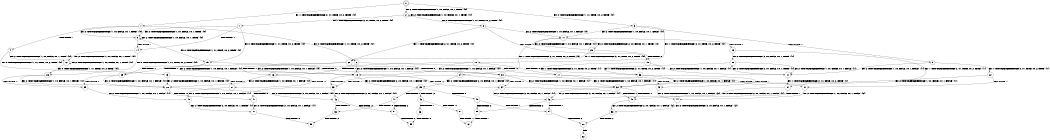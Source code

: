 digraph BCG {
size = "7, 10.5";
center = TRUE;
node [shape = circle];
0 [peripheries = 2];
0 -> 1 [label = "EX !1 !ATOMIC_EXCH_BRANCH (2, +1, TRUE, +0, 2, TRUE) !{0}"];
0 -> 2 [label = "EX !2 !ATOMIC_EXCH_BRANCH (1, +0, FALSE, +0, 1, TRUE) !{0}"];
0 -> 3 [label = "EX !0 !ATOMIC_EXCH_BRANCH (1, +1, TRUE, +0, 2, TRUE) !{0}"];
1 -> 4 [label = "TERMINATE !1"];
1 -> 5 [label = "EX !2 !ATOMIC_EXCH_BRANCH (1, +0, FALSE, +0, 1, TRUE) !{0}"];
1 -> 6 [label = "EX !0 !ATOMIC_EXCH_BRANCH (1, +1, TRUE, +0, 2, TRUE) !{0}"];
2 -> 7 [label = "EX !1 !ATOMIC_EXCH_BRANCH (2, +1, TRUE, +0, 2, TRUE) !{0}"];
2 -> 8 [label = "EX !0 !ATOMIC_EXCH_BRANCH (1, +1, TRUE, +0, 2, TRUE) !{0}"];
2 -> 2 [label = "EX !2 !ATOMIC_EXCH_BRANCH (1, +0, FALSE, +0, 1, TRUE) !{0}"];
3 -> 9 [label = "TERMINATE !0"];
3 -> 10 [label = "EX !1 !ATOMIC_EXCH_BRANCH (2, +1, TRUE, +0, 2, TRUE) !{0}"];
3 -> 11 [label = "EX !2 !ATOMIC_EXCH_BRANCH (1, +0, FALSE, +0, 1, FALSE) !{0}"];
4 -> 12 [label = "EX !2 !ATOMIC_EXCH_BRANCH (1, +0, FALSE, +0, 1, TRUE) !{0}"];
4 -> 13 [label = "EX !0 !ATOMIC_EXCH_BRANCH (1, +1, TRUE, +0, 2, TRUE) !{0}"];
5 -> 14 [label = "TERMINATE !1"];
5 -> 15 [label = "EX !0 !ATOMIC_EXCH_BRANCH (1, +1, TRUE, +0, 2, TRUE) !{0}"];
5 -> 5 [label = "EX !2 !ATOMIC_EXCH_BRANCH (1, +0, FALSE, +0, 1, TRUE) !{0}"];
6 -> 16 [label = "TERMINATE !1"];
6 -> 17 [label = "TERMINATE !0"];
6 -> 18 [label = "EX !2 !ATOMIC_EXCH_BRANCH (1, +0, FALSE, +0, 1, FALSE) !{0}"];
7 -> 14 [label = "TERMINATE !1"];
7 -> 15 [label = "EX !0 !ATOMIC_EXCH_BRANCH (1, +1, TRUE, +0, 2, TRUE) !{0}"];
7 -> 5 [label = "EX !2 !ATOMIC_EXCH_BRANCH (1, +0, FALSE, +0, 1, TRUE) !{0}"];
8 -> 19 [label = "TERMINATE !0"];
8 -> 20 [label = "EX !1 !ATOMIC_EXCH_BRANCH (2, +1, TRUE, +0, 2, TRUE) !{0}"];
8 -> 11 [label = "EX !2 !ATOMIC_EXCH_BRANCH (1, +0, FALSE, +0, 1, FALSE) !{0}"];
9 -> 21 [label = "EX !2 !ATOMIC_EXCH_BRANCH (1, +0, FALSE, +0, 1, FALSE) !{1}"];
9 -> 22 [label = "EX !1 !ATOMIC_EXCH_BRANCH (2, +1, TRUE, +0, 2, TRUE) !{1}"];
10 -> 16 [label = "TERMINATE !1"];
10 -> 17 [label = "TERMINATE !0"];
10 -> 18 [label = "EX !2 !ATOMIC_EXCH_BRANCH (1, +0, FALSE, +0, 1, FALSE) !{0}"];
11 -> 23 [label = "TERMINATE !0"];
11 -> 24 [label = "EX !1 !ATOMIC_EXCH_BRANCH (2, +1, TRUE, +0, 2, TRUE) !{0}"];
11 -> 25 [label = "EX !2 !ATOMIC_EXCH_BRANCH (2, +0, FALSE, +0, 1, TRUE) !{0}"];
12 -> 26 [label = "EX !0 !ATOMIC_EXCH_BRANCH (1, +1, TRUE, +0, 2, TRUE) !{0}"];
12 -> 12 [label = "EX !2 !ATOMIC_EXCH_BRANCH (1, +0, FALSE, +0, 1, TRUE) !{0}"];
13 -> 27 [label = "TERMINATE !0"];
13 -> 28 [label = "EX !2 !ATOMIC_EXCH_BRANCH (1, +0, FALSE, +0, 1, FALSE) !{0}"];
14 -> 26 [label = "EX !0 !ATOMIC_EXCH_BRANCH (1, +1, TRUE, +0, 2, TRUE) !{0}"];
14 -> 12 [label = "EX !2 !ATOMIC_EXCH_BRANCH (1, +0, FALSE, +0, 1, TRUE) !{0}"];
15 -> 29 [label = "TERMINATE !1"];
15 -> 30 [label = "TERMINATE !0"];
15 -> 18 [label = "EX !2 !ATOMIC_EXCH_BRANCH (1, +0, FALSE, +0, 1, FALSE) !{0}"];
16 -> 27 [label = "TERMINATE !0"];
16 -> 28 [label = "EX !2 !ATOMIC_EXCH_BRANCH (1, +0, FALSE, +0, 1, FALSE) !{0}"];
17 -> 31 [label = "TERMINATE !1"];
17 -> 32 [label = "EX !2 !ATOMIC_EXCH_BRANCH (1, +0, FALSE, +0, 1, FALSE) !{1}"];
18 -> 33 [label = "TERMINATE !1"];
18 -> 34 [label = "TERMINATE !0"];
18 -> 35 [label = "EX !2 !ATOMIC_EXCH_BRANCH (2, +0, FALSE, +0, 1, FALSE) !{0}"];
19 -> 36 [label = "EX !1 !ATOMIC_EXCH_BRANCH (2, +1, TRUE, +0, 2, TRUE) !{1}"];
19 -> 21 [label = "EX !2 !ATOMIC_EXCH_BRANCH (1, +0, FALSE, +0, 1, FALSE) !{1}"];
20 -> 29 [label = "TERMINATE !1"];
20 -> 30 [label = "TERMINATE !0"];
20 -> 18 [label = "EX !2 !ATOMIC_EXCH_BRANCH (1, +0, FALSE, +0, 1, FALSE) !{0}"];
21 -> 37 [label = "EX !1 !ATOMIC_EXCH_BRANCH (2, +1, TRUE, +0, 2, TRUE) !{1}"];
21 -> 38 [label = "EX !2 !ATOMIC_EXCH_BRANCH (2, +0, FALSE, +0, 1, TRUE) !{1}"];
22 -> 31 [label = "TERMINATE !1"];
22 -> 32 [label = "EX !2 !ATOMIC_EXCH_BRANCH (1, +0, FALSE, +0, 1, FALSE) !{1}"];
23 -> 37 [label = "EX !1 !ATOMIC_EXCH_BRANCH (2, +1, TRUE, +0, 2, TRUE) !{1}"];
23 -> 38 [label = "EX !2 !ATOMIC_EXCH_BRANCH (2, +0, FALSE, +0, 1, TRUE) !{1}"];
24 -> 33 [label = "TERMINATE !1"];
24 -> 34 [label = "TERMINATE !0"];
24 -> 35 [label = "EX !2 !ATOMIC_EXCH_BRANCH (2, +0, FALSE, +0, 1, FALSE) !{0}"];
25 -> 19 [label = "TERMINATE !0"];
25 -> 20 [label = "EX !1 !ATOMIC_EXCH_BRANCH (2, +1, TRUE, +0, 2, TRUE) !{0}"];
25 -> 11 [label = "EX !2 !ATOMIC_EXCH_BRANCH (1, +0, FALSE, +0, 1, FALSE) !{0}"];
26 -> 39 [label = "TERMINATE !0"];
26 -> 28 [label = "EX !2 !ATOMIC_EXCH_BRANCH (1, +0, FALSE, +0, 1, FALSE) !{0}"];
27 -> 40 [label = "EX !2 !ATOMIC_EXCH_BRANCH (1, +0, FALSE, +0, 1, FALSE) !{1}"];
28 -> 41 [label = "TERMINATE !0"];
28 -> 42 [label = "EX !2 !ATOMIC_EXCH_BRANCH (2, +0, FALSE, +0, 1, FALSE) !{0}"];
29 -> 39 [label = "TERMINATE !0"];
29 -> 28 [label = "EX !2 !ATOMIC_EXCH_BRANCH (1, +0, FALSE, +0, 1, FALSE) !{0}"];
30 -> 43 [label = "TERMINATE !1"];
30 -> 32 [label = "EX !2 !ATOMIC_EXCH_BRANCH (1, +0, FALSE, +0, 1, FALSE) !{1}"];
31 -> 44 [label = "EX !2 !ATOMIC_EXCH_BRANCH (1, +0, FALSE, +0, 1, FALSE) !{2}"];
32 -> 45 [label = "TERMINATE !1"];
32 -> 46 [label = "EX !2 !ATOMIC_EXCH_BRANCH (2, +0, FALSE, +0, 1, FALSE) !{1}"];
33 -> 41 [label = "TERMINATE !0"];
33 -> 42 [label = "EX !2 !ATOMIC_EXCH_BRANCH (2, +0, FALSE, +0, 1, FALSE) !{0}"];
34 -> 45 [label = "TERMINATE !1"];
34 -> 46 [label = "EX !2 !ATOMIC_EXCH_BRANCH (2, +0, FALSE, +0, 1, FALSE) !{1}"];
35 -> 47 [label = "TERMINATE !1"];
35 -> 48 [label = "TERMINATE !2"];
35 -> 49 [label = "TERMINATE !0"];
36 -> 43 [label = "TERMINATE !1"];
36 -> 32 [label = "EX !2 !ATOMIC_EXCH_BRANCH (1, +0, FALSE, +0, 1, FALSE) !{1}"];
37 -> 45 [label = "TERMINATE !1"];
37 -> 46 [label = "EX !2 !ATOMIC_EXCH_BRANCH (2, +0, FALSE, +0, 1, FALSE) !{1}"];
38 -> 36 [label = "EX !1 !ATOMIC_EXCH_BRANCH (2, +1, TRUE, +0, 2, TRUE) !{1}"];
38 -> 21 [label = "EX !2 !ATOMIC_EXCH_BRANCH (1, +0, FALSE, +0, 1, FALSE) !{1}"];
39 -> 40 [label = "EX !2 !ATOMIC_EXCH_BRANCH (1, +0, FALSE, +0, 1, FALSE) !{1}"];
40 -> 50 [label = "EX !2 !ATOMIC_EXCH_BRANCH (2, +0, FALSE, +0, 1, FALSE) !{1}"];
41 -> 50 [label = "EX !2 !ATOMIC_EXCH_BRANCH (2, +0, FALSE, +0, 1, FALSE) !{1}"];
42 -> 51 [label = "TERMINATE !2"];
42 -> 52 [label = "TERMINATE !0"];
43 -> 44 [label = "EX !2 !ATOMIC_EXCH_BRANCH (1, +0, FALSE, +0, 1, FALSE) !{2}"];
44 -> 53 [label = "EX !2 !ATOMIC_EXCH_BRANCH (2, +0, FALSE, +0, 1, FALSE) !{2}"];
45 -> 53 [label = "EX !2 !ATOMIC_EXCH_BRANCH (2, +0, FALSE, +0, 1, FALSE) !{2}"];
46 -> 54 [label = "TERMINATE !1"];
46 -> 55 [label = "TERMINATE !2"];
47 -> 51 [label = "TERMINATE !2"];
47 -> 52 [label = "TERMINATE !0"];
48 -> 56 [label = "TERMINATE !1"];
48 -> 57 [label = "TERMINATE !0"];
49 -> 54 [label = "TERMINATE !1"];
49 -> 55 [label = "TERMINATE !2"];
50 -> 58 [label = "TERMINATE !2"];
51 -> 59 [label = "TERMINATE !0"];
52 -> 58 [label = "TERMINATE !2"];
53 -> 60 [label = "TERMINATE !2"];
54 -> 60 [label = "TERMINATE !2"];
55 -> 61 [label = "TERMINATE !1"];
56 -> 59 [label = "TERMINATE !0"];
57 -> 61 [label = "TERMINATE !1"];
60 -> 62 [label = "exit"];
}

